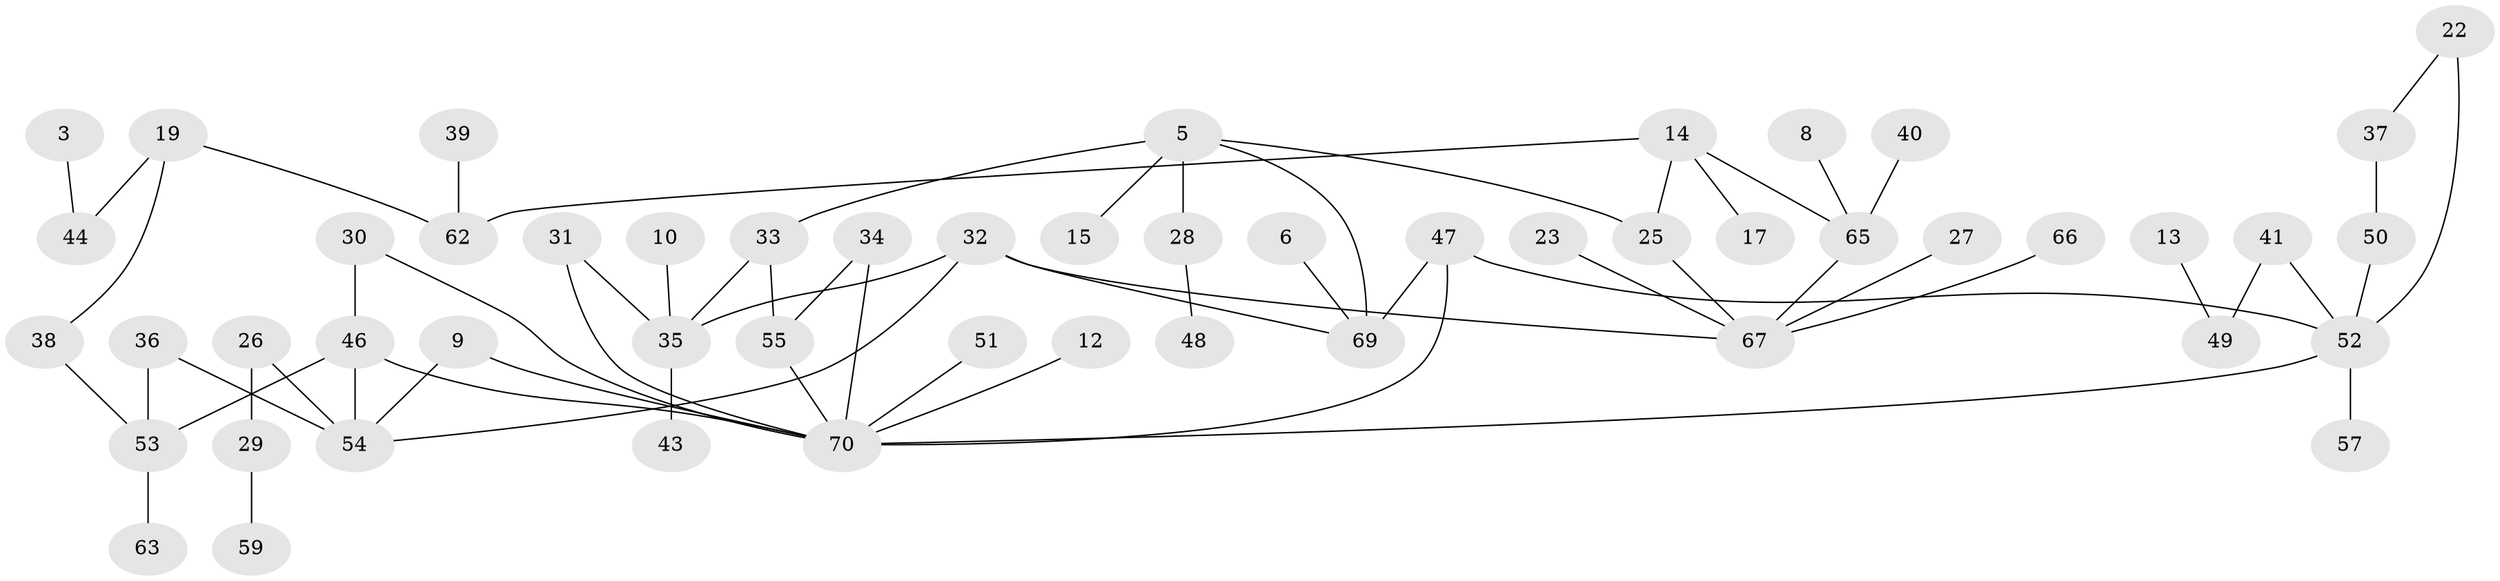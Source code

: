 // original degree distribution, {0: 0.1, 2: 0.32857142857142857, 3: 0.18571428571428572, 4: 0.05714285714285714, 1: 0.2857142857142857, 5: 0.04285714285714286}
// Generated by graph-tools (version 1.1) at 2025/25/03/09/25 03:25:23]
// undirected, 52 vertices, 64 edges
graph export_dot {
graph [start="1"]
  node [color=gray90,style=filled];
  3;
  5;
  6;
  8;
  9;
  10;
  12;
  13;
  14;
  15;
  17;
  19;
  22;
  23;
  25;
  26;
  27;
  28;
  29;
  30;
  31;
  32;
  33;
  34;
  35;
  36;
  37;
  38;
  39;
  40;
  41;
  43;
  44;
  46;
  47;
  48;
  49;
  50;
  51;
  52;
  53;
  54;
  55;
  57;
  59;
  62;
  63;
  65;
  66;
  67;
  69;
  70;
  3 -- 44 [weight=1.0];
  5 -- 15 [weight=1.0];
  5 -- 25 [weight=1.0];
  5 -- 28 [weight=1.0];
  5 -- 33 [weight=1.0];
  5 -- 69 [weight=1.0];
  6 -- 69 [weight=1.0];
  8 -- 65 [weight=1.0];
  9 -- 54 [weight=1.0];
  9 -- 70 [weight=1.0];
  10 -- 35 [weight=1.0];
  12 -- 70 [weight=1.0];
  13 -- 49 [weight=1.0];
  14 -- 17 [weight=1.0];
  14 -- 25 [weight=1.0];
  14 -- 62 [weight=1.0];
  14 -- 65 [weight=1.0];
  19 -- 38 [weight=1.0];
  19 -- 44 [weight=1.0];
  19 -- 62 [weight=1.0];
  22 -- 37 [weight=1.0];
  22 -- 52 [weight=2.0];
  23 -- 67 [weight=1.0];
  25 -- 67 [weight=1.0];
  26 -- 29 [weight=1.0];
  26 -- 54 [weight=1.0];
  27 -- 67 [weight=1.0];
  28 -- 48 [weight=1.0];
  29 -- 59 [weight=1.0];
  30 -- 46 [weight=1.0];
  30 -- 70 [weight=1.0];
  31 -- 35 [weight=1.0];
  31 -- 70 [weight=1.0];
  32 -- 35 [weight=1.0];
  32 -- 54 [weight=1.0];
  32 -- 67 [weight=1.0];
  32 -- 69 [weight=1.0];
  33 -- 35 [weight=1.0];
  33 -- 55 [weight=1.0];
  34 -- 55 [weight=1.0];
  34 -- 70 [weight=1.0];
  35 -- 43 [weight=1.0];
  36 -- 53 [weight=1.0];
  36 -- 54 [weight=1.0];
  37 -- 50 [weight=1.0];
  38 -- 53 [weight=1.0];
  39 -- 62 [weight=1.0];
  40 -- 65 [weight=1.0];
  41 -- 49 [weight=1.0];
  41 -- 52 [weight=1.0];
  46 -- 53 [weight=1.0];
  46 -- 54 [weight=1.0];
  46 -- 70 [weight=1.0];
  47 -- 52 [weight=1.0];
  47 -- 69 [weight=2.0];
  47 -- 70 [weight=1.0];
  50 -- 52 [weight=1.0];
  51 -- 70 [weight=1.0];
  52 -- 57 [weight=1.0];
  52 -- 70 [weight=1.0];
  53 -- 63 [weight=1.0];
  55 -- 70 [weight=1.0];
  65 -- 67 [weight=1.0];
  66 -- 67 [weight=1.0];
}
